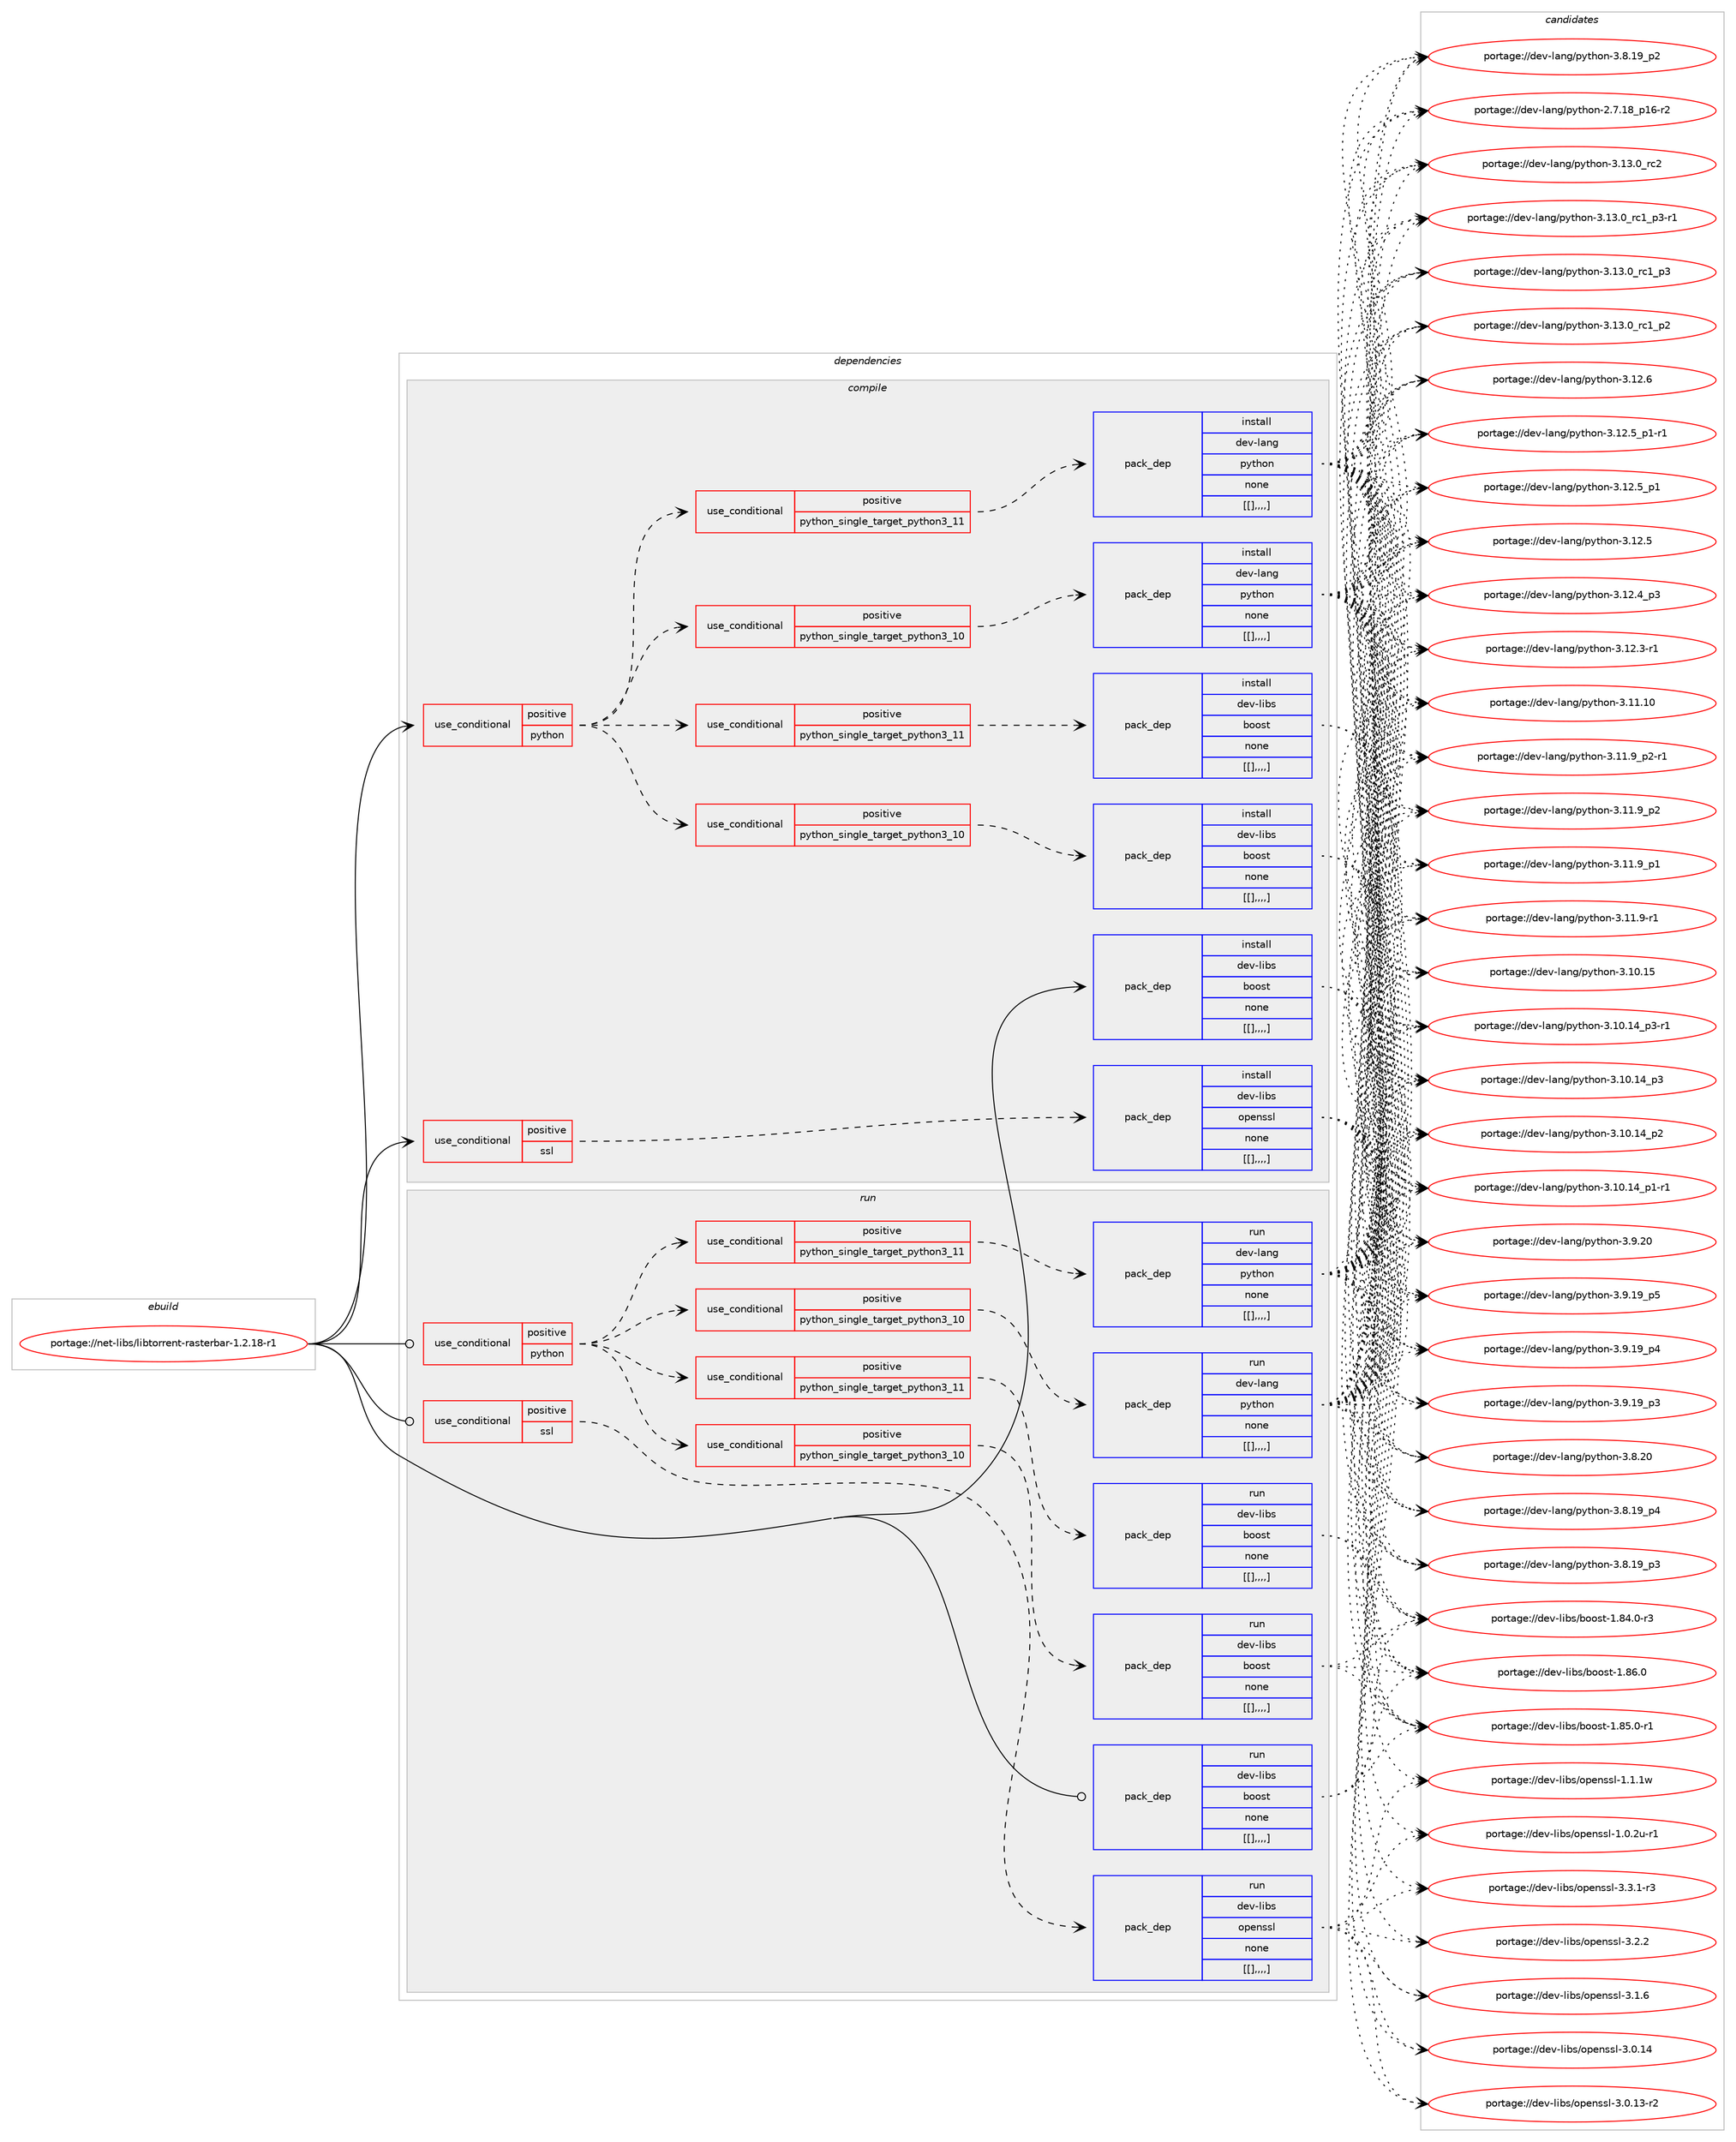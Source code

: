 digraph prolog {

# *************
# Graph options
# *************

newrank=true;
concentrate=true;
compound=true;
graph [rankdir=LR,fontname=Helvetica,fontsize=10,ranksep=1.5];#, ranksep=2.5, nodesep=0.2];
edge  [arrowhead=vee];
node  [fontname=Helvetica,fontsize=10];

# **********
# The ebuild
# **********

subgraph cluster_leftcol {
color=gray;
label=<<i>ebuild</i>>;
id [label="portage://net-libs/libtorrent-rasterbar-1.2.18-r1", color=red, width=4, href="../net-libs/libtorrent-rasterbar-1.2.18-r1.svg"];
}

# ****************
# The dependencies
# ****************

subgraph cluster_midcol {
color=gray;
label=<<i>dependencies</i>>;
subgraph cluster_compile {
fillcolor="#eeeeee";
style=filled;
label=<<i>compile</i>>;
subgraph cond98911 {
dependency379524 [label=<<TABLE BORDER="0" CELLBORDER="1" CELLSPACING="0" CELLPADDING="4"><TR><TD ROWSPAN="3" CELLPADDING="10">use_conditional</TD></TR><TR><TD>positive</TD></TR><TR><TD>python</TD></TR></TABLE>>, shape=none, color=red];
subgraph cond98912 {
dependency379525 [label=<<TABLE BORDER="0" CELLBORDER="1" CELLSPACING="0" CELLPADDING="4"><TR><TD ROWSPAN="3" CELLPADDING="10">use_conditional</TD></TR><TR><TD>positive</TD></TR><TR><TD>python_single_target_python3_10</TD></TR></TABLE>>, shape=none, color=red];
subgraph pack277794 {
dependency379526 [label=<<TABLE BORDER="0" CELLBORDER="1" CELLSPACING="0" CELLPADDING="4" WIDTH="220"><TR><TD ROWSPAN="6" CELLPADDING="30">pack_dep</TD></TR><TR><TD WIDTH="110">install</TD></TR><TR><TD>dev-lang</TD></TR><TR><TD>python</TD></TR><TR><TD>none</TD></TR><TR><TD>[[],,,,]</TD></TR></TABLE>>, shape=none, color=blue];
}
dependency379525:e -> dependency379526:w [weight=20,style="dashed",arrowhead="vee"];
}
dependency379524:e -> dependency379525:w [weight=20,style="dashed",arrowhead="vee"];
subgraph cond98913 {
dependency379527 [label=<<TABLE BORDER="0" CELLBORDER="1" CELLSPACING="0" CELLPADDING="4"><TR><TD ROWSPAN="3" CELLPADDING="10">use_conditional</TD></TR><TR><TD>positive</TD></TR><TR><TD>python_single_target_python3_11</TD></TR></TABLE>>, shape=none, color=red];
subgraph pack277795 {
dependency379528 [label=<<TABLE BORDER="0" CELLBORDER="1" CELLSPACING="0" CELLPADDING="4" WIDTH="220"><TR><TD ROWSPAN="6" CELLPADDING="30">pack_dep</TD></TR><TR><TD WIDTH="110">install</TD></TR><TR><TD>dev-lang</TD></TR><TR><TD>python</TD></TR><TR><TD>none</TD></TR><TR><TD>[[],,,,]</TD></TR></TABLE>>, shape=none, color=blue];
}
dependency379527:e -> dependency379528:w [weight=20,style="dashed",arrowhead="vee"];
}
dependency379524:e -> dependency379527:w [weight=20,style="dashed",arrowhead="vee"];
subgraph cond98914 {
dependency379529 [label=<<TABLE BORDER="0" CELLBORDER="1" CELLSPACING="0" CELLPADDING="4"><TR><TD ROWSPAN="3" CELLPADDING="10">use_conditional</TD></TR><TR><TD>positive</TD></TR><TR><TD>python_single_target_python3_10</TD></TR></TABLE>>, shape=none, color=red];
subgraph pack277796 {
dependency379530 [label=<<TABLE BORDER="0" CELLBORDER="1" CELLSPACING="0" CELLPADDING="4" WIDTH="220"><TR><TD ROWSPAN="6" CELLPADDING="30">pack_dep</TD></TR><TR><TD WIDTH="110">install</TD></TR><TR><TD>dev-libs</TD></TR><TR><TD>boost</TD></TR><TR><TD>none</TD></TR><TR><TD>[[],,,,]</TD></TR></TABLE>>, shape=none, color=blue];
}
dependency379529:e -> dependency379530:w [weight=20,style="dashed",arrowhead="vee"];
}
dependency379524:e -> dependency379529:w [weight=20,style="dashed",arrowhead="vee"];
subgraph cond98915 {
dependency379531 [label=<<TABLE BORDER="0" CELLBORDER="1" CELLSPACING="0" CELLPADDING="4"><TR><TD ROWSPAN="3" CELLPADDING="10">use_conditional</TD></TR><TR><TD>positive</TD></TR><TR><TD>python_single_target_python3_11</TD></TR></TABLE>>, shape=none, color=red];
subgraph pack277797 {
dependency379532 [label=<<TABLE BORDER="0" CELLBORDER="1" CELLSPACING="0" CELLPADDING="4" WIDTH="220"><TR><TD ROWSPAN="6" CELLPADDING="30">pack_dep</TD></TR><TR><TD WIDTH="110">install</TD></TR><TR><TD>dev-libs</TD></TR><TR><TD>boost</TD></TR><TR><TD>none</TD></TR><TR><TD>[[],,,,]</TD></TR></TABLE>>, shape=none, color=blue];
}
dependency379531:e -> dependency379532:w [weight=20,style="dashed",arrowhead="vee"];
}
dependency379524:e -> dependency379531:w [weight=20,style="dashed",arrowhead="vee"];
}
id:e -> dependency379524:w [weight=20,style="solid",arrowhead="vee"];
subgraph cond98916 {
dependency379533 [label=<<TABLE BORDER="0" CELLBORDER="1" CELLSPACING="0" CELLPADDING="4"><TR><TD ROWSPAN="3" CELLPADDING="10">use_conditional</TD></TR><TR><TD>positive</TD></TR><TR><TD>ssl</TD></TR></TABLE>>, shape=none, color=red];
subgraph pack277798 {
dependency379534 [label=<<TABLE BORDER="0" CELLBORDER="1" CELLSPACING="0" CELLPADDING="4" WIDTH="220"><TR><TD ROWSPAN="6" CELLPADDING="30">pack_dep</TD></TR><TR><TD WIDTH="110">install</TD></TR><TR><TD>dev-libs</TD></TR><TR><TD>openssl</TD></TR><TR><TD>none</TD></TR><TR><TD>[[],,,,]</TD></TR></TABLE>>, shape=none, color=blue];
}
dependency379533:e -> dependency379534:w [weight=20,style="dashed",arrowhead="vee"];
}
id:e -> dependency379533:w [weight=20,style="solid",arrowhead="vee"];
subgraph pack277799 {
dependency379535 [label=<<TABLE BORDER="0" CELLBORDER="1" CELLSPACING="0" CELLPADDING="4" WIDTH="220"><TR><TD ROWSPAN="6" CELLPADDING="30">pack_dep</TD></TR><TR><TD WIDTH="110">install</TD></TR><TR><TD>dev-libs</TD></TR><TR><TD>boost</TD></TR><TR><TD>none</TD></TR><TR><TD>[[],,,,]</TD></TR></TABLE>>, shape=none, color=blue];
}
id:e -> dependency379535:w [weight=20,style="solid",arrowhead="vee"];
}
subgraph cluster_compileandrun {
fillcolor="#eeeeee";
style=filled;
label=<<i>compile and run</i>>;
}
subgraph cluster_run {
fillcolor="#eeeeee";
style=filled;
label=<<i>run</i>>;
subgraph cond98917 {
dependency379536 [label=<<TABLE BORDER="0" CELLBORDER="1" CELLSPACING="0" CELLPADDING="4"><TR><TD ROWSPAN="3" CELLPADDING="10">use_conditional</TD></TR><TR><TD>positive</TD></TR><TR><TD>python</TD></TR></TABLE>>, shape=none, color=red];
subgraph cond98918 {
dependency379537 [label=<<TABLE BORDER="0" CELLBORDER="1" CELLSPACING="0" CELLPADDING="4"><TR><TD ROWSPAN="3" CELLPADDING="10">use_conditional</TD></TR><TR><TD>positive</TD></TR><TR><TD>python_single_target_python3_10</TD></TR></TABLE>>, shape=none, color=red];
subgraph pack277800 {
dependency379538 [label=<<TABLE BORDER="0" CELLBORDER="1" CELLSPACING="0" CELLPADDING="4" WIDTH="220"><TR><TD ROWSPAN="6" CELLPADDING="30">pack_dep</TD></TR><TR><TD WIDTH="110">run</TD></TR><TR><TD>dev-lang</TD></TR><TR><TD>python</TD></TR><TR><TD>none</TD></TR><TR><TD>[[],,,,]</TD></TR></TABLE>>, shape=none, color=blue];
}
dependency379537:e -> dependency379538:w [weight=20,style="dashed",arrowhead="vee"];
}
dependency379536:e -> dependency379537:w [weight=20,style="dashed",arrowhead="vee"];
subgraph cond98919 {
dependency379539 [label=<<TABLE BORDER="0" CELLBORDER="1" CELLSPACING="0" CELLPADDING="4"><TR><TD ROWSPAN="3" CELLPADDING="10">use_conditional</TD></TR><TR><TD>positive</TD></TR><TR><TD>python_single_target_python3_11</TD></TR></TABLE>>, shape=none, color=red];
subgraph pack277801 {
dependency379540 [label=<<TABLE BORDER="0" CELLBORDER="1" CELLSPACING="0" CELLPADDING="4" WIDTH="220"><TR><TD ROWSPAN="6" CELLPADDING="30">pack_dep</TD></TR><TR><TD WIDTH="110">run</TD></TR><TR><TD>dev-lang</TD></TR><TR><TD>python</TD></TR><TR><TD>none</TD></TR><TR><TD>[[],,,,]</TD></TR></TABLE>>, shape=none, color=blue];
}
dependency379539:e -> dependency379540:w [weight=20,style="dashed",arrowhead="vee"];
}
dependency379536:e -> dependency379539:w [weight=20,style="dashed",arrowhead="vee"];
subgraph cond98920 {
dependency379541 [label=<<TABLE BORDER="0" CELLBORDER="1" CELLSPACING="0" CELLPADDING="4"><TR><TD ROWSPAN="3" CELLPADDING="10">use_conditional</TD></TR><TR><TD>positive</TD></TR><TR><TD>python_single_target_python3_10</TD></TR></TABLE>>, shape=none, color=red];
subgraph pack277802 {
dependency379542 [label=<<TABLE BORDER="0" CELLBORDER="1" CELLSPACING="0" CELLPADDING="4" WIDTH="220"><TR><TD ROWSPAN="6" CELLPADDING="30">pack_dep</TD></TR><TR><TD WIDTH="110">run</TD></TR><TR><TD>dev-libs</TD></TR><TR><TD>boost</TD></TR><TR><TD>none</TD></TR><TR><TD>[[],,,,]</TD></TR></TABLE>>, shape=none, color=blue];
}
dependency379541:e -> dependency379542:w [weight=20,style="dashed",arrowhead="vee"];
}
dependency379536:e -> dependency379541:w [weight=20,style="dashed",arrowhead="vee"];
subgraph cond98921 {
dependency379543 [label=<<TABLE BORDER="0" CELLBORDER="1" CELLSPACING="0" CELLPADDING="4"><TR><TD ROWSPAN="3" CELLPADDING="10">use_conditional</TD></TR><TR><TD>positive</TD></TR><TR><TD>python_single_target_python3_11</TD></TR></TABLE>>, shape=none, color=red];
subgraph pack277803 {
dependency379544 [label=<<TABLE BORDER="0" CELLBORDER="1" CELLSPACING="0" CELLPADDING="4" WIDTH="220"><TR><TD ROWSPAN="6" CELLPADDING="30">pack_dep</TD></TR><TR><TD WIDTH="110">run</TD></TR><TR><TD>dev-libs</TD></TR><TR><TD>boost</TD></TR><TR><TD>none</TD></TR><TR><TD>[[],,,,]</TD></TR></TABLE>>, shape=none, color=blue];
}
dependency379543:e -> dependency379544:w [weight=20,style="dashed",arrowhead="vee"];
}
dependency379536:e -> dependency379543:w [weight=20,style="dashed",arrowhead="vee"];
}
id:e -> dependency379536:w [weight=20,style="solid",arrowhead="odot"];
subgraph cond98922 {
dependency379545 [label=<<TABLE BORDER="0" CELLBORDER="1" CELLSPACING="0" CELLPADDING="4"><TR><TD ROWSPAN="3" CELLPADDING="10">use_conditional</TD></TR><TR><TD>positive</TD></TR><TR><TD>ssl</TD></TR></TABLE>>, shape=none, color=red];
subgraph pack277804 {
dependency379546 [label=<<TABLE BORDER="0" CELLBORDER="1" CELLSPACING="0" CELLPADDING="4" WIDTH="220"><TR><TD ROWSPAN="6" CELLPADDING="30">pack_dep</TD></TR><TR><TD WIDTH="110">run</TD></TR><TR><TD>dev-libs</TD></TR><TR><TD>openssl</TD></TR><TR><TD>none</TD></TR><TR><TD>[[],,,,]</TD></TR></TABLE>>, shape=none, color=blue];
}
dependency379545:e -> dependency379546:w [weight=20,style="dashed",arrowhead="vee"];
}
id:e -> dependency379545:w [weight=20,style="solid",arrowhead="odot"];
subgraph pack277805 {
dependency379547 [label=<<TABLE BORDER="0" CELLBORDER="1" CELLSPACING="0" CELLPADDING="4" WIDTH="220"><TR><TD ROWSPAN="6" CELLPADDING="30">pack_dep</TD></TR><TR><TD WIDTH="110">run</TD></TR><TR><TD>dev-libs</TD></TR><TR><TD>boost</TD></TR><TR><TD>none</TD></TR><TR><TD>[[],,,,]</TD></TR></TABLE>>, shape=none, color=blue];
}
id:e -> dependency379547:w [weight=20,style="solid",arrowhead="odot"];
}
}

# **************
# The candidates
# **************

subgraph cluster_choices {
rank=same;
color=gray;
label=<<i>candidates</i>>;

subgraph choice277794 {
color=black;
nodesep=1;
choice10010111845108971101034711212111610411111045514649514648951149950 [label="portage://dev-lang/python-3.13.0_rc2", color=red, width=4,href="../dev-lang/python-3.13.0_rc2.svg"];
choice1001011184510897110103471121211161041111104551464951464895114994995112514511449 [label="portage://dev-lang/python-3.13.0_rc1_p3-r1", color=red, width=4,href="../dev-lang/python-3.13.0_rc1_p3-r1.svg"];
choice100101118451089711010347112121116104111110455146495146489511499499511251 [label="portage://dev-lang/python-3.13.0_rc1_p3", color=red, width=4,href="../dev-lang/python-3.13.0_rc1_p3.svg"];
choice100101118451089711010347112121116104111110455146495146489511499499511250 [label="portage://dev-lang/python-3.13.0_rc1_p2", color=red, width=4,href="../dev-lang/python-3.13.0_rc1_p2.svg"];
choice10010111845108971101034711212111610411111045514649504654 [label="portage://dev-lang/python-3.12.6", color=red, width=4,href="../dev-lang/python-3.12.6.svg"];
choice1001011184510897110103471121211161041111104551464950465395112494511449 [label="portage://dev-lang/python-3.12.5_p1-r1", color=red, width=4,href="../dev-lang/python-3.12.5_p1-r1.svg"];
choice100101118451089711010347112121116104111110455146495046539511249 [label="portage://dev-lang/python-3.12.5_p1", color=red, width=4,href="../dev-lang/python-3.12.5_p1.svg"];
choice10010111845108971101034711212111610411111045514649504653 [label="portage://dev-lang/python-3.12.5", color=red, width=4,href="../dev-lang/python-3.12.5.svg"];
choice100101118451089711010347112121116104111110455146495046529511251 [label="portage://dev-lang/python-3.12.4_p3", color=red, width=4,href="../dev-lang/python-3.12.4_p3.svg"];
choice100101118451089711010347112121116104111110455146495046514511449 [label="portage://dev-lang/python-3.12.3-r1", color=red, width=4,href="../dev-lang/python-3.12.3-r1.svg"];
choice1001011184510897110103471121211161041111104551464949464948 [label="portage://dev-lang/python-3.11.10", color=red, width=4,href="../dev-lang/python-3.11.10.svg"];
choice1001011184510897110103471121211161041111104551464949465795112504511449 [label="portage://dev-lang/python-3.11.9_p2-r1", color=red, width=4,href="../dev-lang/python-3.11.9_p2-r1.svg"];
choice100101118451089711010347112121116104111110455146494946579511250 [label="portage://dev-lang/python-3.11.9_p2", color=red, width=4,href="../dev-lang/python-3.11.9_p2.svg"];
choice100101118451089711010347112121116104111110455146494946579511249 [label="portage://dev-lang/python-3.11.9_p1", color=red, width=4,href="../dev-lang/python-3.11.9_p1.svg"];
choice100101118451089711010347112121116104111110455146494946574511449 [label="portage://dev-lang/python-3.11.9-r1", color=red, width=4,href="../dev-lang/python-3.11.9-r1.svg"];
choice1001011184510897110103471121211161041111104551464948464953 [label="portage://dev-lang/python-3.10.15", color=red, width=4,href="../dev-lang/python-3.10.15.svg"];
choice100101118451089711010347112121116104111110455146494846495295112514511449 [label="portage://dev-lang/python-3.10.14_p3-r1", color=red, width=4,href="../dev-lang/python-3.10.14_p3-r1.svg"];
choice10010111845108971101034711212111610411111045514649484649529511251 [label="portage://dev-lang/python-3.10.14_p3", color=red, width=4,href="../dev-lang/python-3.10.14_p3.svg"];
choice10010111845108971101034711212111610411111045514649484649529511250 [label="portage://dev-lang/python-3.10.14_p2", color=red, width=4,href="../dev-lang/python-3.10.14_p2.svg"];
choice100101118451089711010347112121116104111110455146494846495295112494511449 [label="portage://dev-lang/python-3.10.14_p1-r1", color=red, width=4,href="../dev-lang/python-3.10.14_p1-r1.svg"];
choice10010111845108971101034711212111610411111045514657465048 [label="portage://dev-lang/python-3.9.20", color=red, width=4,href="../dev-lang/python-3.9.20.svg"];
choice100101118451089711010347112121116104111110455146574649579511253 [label="portage://dev-lang/python-3.9.19_p5", color=red, width=4,href="../dev-lang/python-3.9.19_p5.svg"];
choice100101118451089711010347112121116104111110455146574649579511252 [label="portage://dev-lang/python-3.9.19_p4", color=red, width=4,href="../dev-lang/python-3.9.19_p4.svg"];
choice100101118451089711010347112121116104111110455146574649579511251 [label="portage://dev-lang/python-3.9.19_p3", color=red, width=4,href="../dev-lang/python-3.9.19_p3.svg"];
choice10010111845108971101034711212111610411111045514656465048 [label="portage://dev-lang/python-3.8.20", color=red, width=4,href="../dev-lang/python-3.8.20.svg"];
choice100101118451089711010347112121116104111110455146564649579511252 [label="portage://dev-lang/python-3.8.19_p4", color=red, width=4,href="../dev-lang/python-3.8.19_p4.svg"];
choice100101118451089711010347112121116104111110455146564649579511251 [label="portage://dev-lang/python-3.8.19_p3", color=red, width=4,href="../dev-lang/python-3.8.19_p3.svg"];
choice100101118451089711010347112121116104111110455146564649579511250 [label="portage://dev-lang/python-3.8.19_p2", color=red, width=4,href="../dev-lang/python-3.8.19_p2.svg"];
choice100101118451089711010347112121116104111110455046554649569511249544511450 [label="portage://dev-lang/python-2.7.18_p16-r2", color=red, width=4,href="../dev-lang/python-2.7.18_p16-r2.svg"];
dependency379526:e -> choice10010111845108971101034711212111610411111045514649514648951149950:w [style=dotted,weight="100"];
dependency379526:e -> choice1001011184510897110103471121211161041111104551464951464895114994995112514511449:w [style=dotted,weight="100"];
dependency379526:e -> choice100101118451089711010347112121116104111110455146495146489511499499511251:w [style=dotted,weight="100"];
dependency379526:e -> choice100101118451089711010347112121116104111110455146495146489511499499511250:w [style=dotted,weight="100"];
dependency379526:e -> choice10010111845108971101034711212111610411111045514649504654:w [style=dotted,weight="100"];
dependency379526:e -> choice1001011184510897110103471121211161041111104551464950465395112494511449:w [style=dotted,weight="100"];
dependency379526:e -> choice100101118451089711010347112121116104111110455146495046539511249:w [style=dotted,weight="100"];
dependency379526:e -> choice10010111845108971101034711212111610411111045514649504653:w [style=dotted,weight="100"];
dependency379526:e -> choice100101118451089711010347112121116104111110455146495046529511251:w [style=dotted,weight="100"];
dependency379526:e -> choice100101118451089711010347112121116104111110455146495046514511449:w [style=dotted,weight="100"];
dependency379526:e -> choice1001011184510897110103471121211161041111104551464949464948:w [style=dotted,weight="100"];
dependency379526:e -> choice1001011184510897110103471121211161041111104551464949465795112504511449:w [style=dotted,weight="100"];
dependency379526:e -> choice100101118451089711010347112121116104111110455146494946579511250:w [style=dotted,weight="100"];
dependency379526:e -> choice100101118451089711010347112121116104111110455146494946579511249:w [style=dotted,weight="100"];
dependency379526:e -> choice100101118451089711010347112121116104111110455146494946574511449:w [style=dotted,weight="100"];
dependency379526:e -> choice1001011184510897110103471121211161041111104551464948464953:w [style=dotted,weight="100"];
dependency379526:e -> choice100101118451089711010347112121116104111110455146494846495295112514511449:w [style=dotted,weight="100"];
dependency379526:e -> choice10010111845108971101034711212111610411111045514649484649529511251:w [style=dotted,weight="100"];
dependency379526:e -> choice10010111845108971101034711212111610411111045514649484649529511250:w [style=dotted,weight="100"];
dependency379526:e -> choice100101118451089711010347112121116104111110455146494846495295112494511449:w [style=dotted,weight="100"];
dependency379526:e -> choice10010111845108971101034711212111610411111045514657465048:w [style=dotted,weight="100"];
dependency379526:e -> choice100101118451089711010347112121116104111110455146574649579511253:w [style=dotted,weight="100"];
dependency379526:e -> choice100101118451089711010347112121116104111110455146574649579511252:w [style=dotted,weight="100"];
dependency379526:e -> choice100101118451089711010347112121116104111110455146574649579511251:w [style=dotted,weight="100"];
dependency379526:e -> choice10010111845108971101034711212111610411111045514656465048:w [style=dotted,weight="100"];
dependency379526:e -> choice100101118451089711010347112121116104111110455146564649579511252:w [style=dotted,weight="100"];
dependency379526:e -> choice100101118451089711010347112121116104111110455146564649579511251:w [style=dotted,weight="100"];
dependency379526:e -> choice100101118451089711010347112121116104111110455146564649579511250:w [style=dotted,weight="100"];
dependency379526:e -> choice100101118451089711010347112121116104111110455046554649569511249544511450:w [style=dotted,weight="100"];
}
subgraph choice277795 {
color=black;
nodesep=1;
choice10010111845108971101034711212111610411111045514649514648951149950 [label="portage://dev-lang/python-3.13.0_rc2", color=red, width=4,href="../dev-lang/python-3.13.0_rc2.svg"];
choice1001011184510897110103471121211161041111104551464951464895114994995112514511449 [label="portage://dev-lang/python-3.13.0_rc1_p3-r1", color=red, width=4,href="../dev-lang/python-3.13.0_rc1_p3-r1.svg"];
choice100101118451089711010347112121116104111110455146495146489511499499511251 [label="portage://dev-lang/python-3.13.0_rc1_p3", color=red, width=4,href="../dev-lang/python-3.13.0_rc1_p3.svg"];
choice100101118451089711010347112121116104111110455146495146489511499499511250 [label="portage://dev-lang/python-3.13.0_rc1_p2", color=red, width=4,href="../dev-lang/python-3.13.0_rc1_p2.svg"];
choice10010111845108971101034711212111610411111045514649504654 [label="portage://dev-lang/python-3.12.6", color=red, width=4,href="../dev-lang/python-3.12.6.svg"];
choice1001011184510897110103471121211161041111104551464950465395112494511449 [label="portage://dev-lang/python-3.12.5_p1-r1", color=red, width=4,href="../dev-lang/python-3.12.5_p1-r1.svg"];
choice100101118451089711010347112121116104111110455146495046539511249 [label="portage://dev-lang/python-3.12.5_p1", color=red, width=4,href="../dev-lang/python-3.12.5_p1.svg"];
choice10010111845108971101034711212111610411111045514649504653 [label="portage://dev-lang/python-3.12.5", color=red, width=4,href="../dev-lang/python-3.12.5.svg"];
choice100101118451089711010347112121116104111110455146495046529511251 [label="portage://dev-lang/python-3.12.4_p3", color=red, width=4,href="../dev-lang/python-3.12.4_p3.svg"];
choice100101118451089711010347112121116104111110455146495046514511449 [label="portage://dev-lang/python-3.12.3-r1", color=red, width=4,href="../dev-lang/python-3.12.3-r1.svg"];
choice1001011184510897110103471121211161041111104551464949464948 [label="portage://dev-lang/python-3.11.10", color=red, width=4,href="../dev-lang/python-3.11.10.svg"];
choice1001011184510897110103471121211161041111104551464949465795112504511449 [label="portage://dev-lang/python-3.11.9_p2-r1", color=red, width=4,href="../dev-lang/python-3.11.9_p2-r1.svg"];
choice100101118451089711010347112121116104111110455146494946579511250 [label="portage://dev-lang/python-3.11.9_p2", color=red, width=4,href="../dev-lang/python-3.11.9_p2.svg"];
choice100101118451089711010347112121116104111110455146494946579511249 [label="portage://dev-lang/python-3.11.9_p1", color=red, width=4,href="../dev-lang/python-3.11.9_p1.svg"];
choice100101118451089711010347112121116104111110455146494946574511449 [label="portage://dev-lang/python-3.11.9-r1", color=red, width=4,href="../dev-lang/python-3.11.9-r1.svg"];
choice1001011184510897110103471121211161041111104551464948464953 [label="portage://dev-lang/python-3.10.15", color=red, width=4,href="../dev-lang/python-3.10.15.svg"];
choice100101118451089711010347112121116104111110455146494846495295112514511449 [label="portage://dev-lang/python-3.10.14_p3-r1", color=red, width=4,href="../dev-lang/python-3.10.14_p3-r1.svg"];
choice10010111845108971101034711212111610411111045514649484649529511251 [label="portage://dev-lang/python-3.10.14_p3", color=red, width=4,href="../dev-lang/python-3.10.14_p3.svg"];
choice10010111845108971101034711212111610411111045514649484649529511250 [label="portage://dev-lang/python-3.10.14_p2", color=red, width=4,href="../dev-lang/python-3.10.14_p2.svg"];
choice100101118451089711010347112121116104111110455146494846495295112494511449 [label="portage://dev-lang/python-3.10.14_p1-r1", color=red, width=4,href="../dev-lang/python-3.10.14_p1-r1.svg"];
choice10010111845108971101034711212111610411111045514657465048 [label="portage://dev-lang/python-3.9.20", color=red, width=4,href="../dev-lang/python-3.9.20.svg"];
choice100101118451089711010347112121116104111110455146574649579511253 [label="portage://dev-lang/python-3.9.19_p5", color=red, width=4,href="../dev-lang/python-3.9.19_p5.svg"];
choice100101118451089711010347112121116104111110455146574649579511252 [label="portage://dev-lang/python-3.9.19_p4", color=red, width=4,href="../dev-lang/python-3.9.19_p4.svg"];
choice100101118451089711010347112121116104111110455146574649579511251 [label="portage://dev-lang/python-3.9.19_p3", color=red, width=4,href="../dev-lang/python-3.9.19_p3.svg"];
choice10010111845108971101034711212111610411111045514656465048 [label="portage://dev-lang/python-3.8.20", color=red, width=4,href="../dev-lang/python-3.8.20.svg"];
choice100101118451089711010347112121116104111110455146564649579511252 [label="portage://dev-lang/python-3.8.19_p4", color=red, width=4,href="../dev-lang/python-3.8.19_p4.svg"];
choice100101118451089711010347112121116104111110455146564649579511251 [label="portage://dev-lang/python-3.8.19_p3", color=red, width=4,href="../dev-lang/python-3.8.19_p3.svg"];
choice100101118451089711010347112121116104111110455146564649579511250 [label="portage://dev-lang/python-3.8.19_p2", color=red, width=4,href="../dev-lang/python-3.8.19_p2.svg"];
choice100101118451089711010347112121116104111110455046554649569511249544511450 [label="portage://dev-lang/python-2.7.18_p16-r2", color=red, width=4,href="../dev-lang/python-2.7.18_p16-r2.svg"];
dependency379528:e -> choice10010111845108971101034711212111610411111045514649514648951149950:w [style=dotted,weight="100"];
dependency379528:e -> choice1001011184510897110103471121211161041111104551464951464895114994995112514511449:w [style=dotted,weight="100"];
dependency379528:e -> choice100101118451089711010347112121116104111110455146495146489511499499511251:w [style=dotted,weight="100"];
dependency379528:e -> choice100101118451089711010347112121116104111110455146495146489511499499511250:w [style=dotted,weight="100"];
dependency379528:e -> choice10010111845108971101034711212111610411111045514649504654:w [style=dotted,weight="100"];
dependency379528:e -> choice1001011184510897110103471121211161041111104551464950465395112494511449:w [style=dotted,weight="100"];
dependency379528:e -> choice100101118451089711010347112121116104111110455146495046539511249:w [style=dotted,weight="100"];
dependency379528:e -> choice10010111845108971101034711212111610411111045514649504653:w [style=dotted,weight="100"];
dependency379528:e -> choice100101118451089711010347112121116104111110455146495046529511251:w [style=dotted,weight="100"];
dependency379528:e -> choice100101118451089711010347112121116104111110455146495046514511449:w [style=dotted,weight="100"];
dependency379528:e -> choice1001011184510897110103471121211161041111104551464949464948:w [style=dotted,weight="100"];
dependency379528:e -> choice1001011184510897110103471121211161041111104551464949465795112504511449:w [style=dotted,weight="100"];
dependency379528:e -> choice100101118451089711010347112121116104111110455146494946579511250:w [style=dotted,weight="100"];
dependency379528:e -> choice100101118451089711010347112121116104111110455146494946579511249:w [style=dotted,weight="100"];
dependency379528:e -> choice100101118451089711010347112121116104111110455146494946574511449:w [style=dotted,weight="100"];
dependency379528:e -> choice1001011184510897110103471121211161041111104551464948464953:w [style=dotted,weight="100"];
dependency379528:e -> choice100101118451089711010347112121116104111110455146494846495295112514511449:w [style=dotted,weight="100"];
dependency379528:e -> choice10010111845108971101034711212111610411111045514649484649529511251:w [style=dotted,weight="100"];
dependency379528:e -> choice10010111845108971101034711212111610411111045514649484649529511250:w [style=dotted,weight="100"];
dependency379528:e -> choice100101118451089711010347112121116104111110455146494846495295112494511449:w [style=dotted,weight="100"];
dependency379528:e -> choice10010111845108971101034711212111610411111045514657465048:w [style=dotted,weight="100"];
dependency379528:e -> choice100101118451089711010347112121116104111110455146574649579511253:w [style=dotted,weight="100"];
dependency379528:e -> choice100101118451089711010347112121116104111110455146574649579511252:w [style=dotted,weight="100"];
dependency379528:e -> choice100101118451089711010347112121116104111110455146574649579511251:w [style=dotted,weight="100"];
dependency379528:e -> choice10010111845108971101034711212111610411111045514656465048:w [style=dotted,weight="100"];
dependency379528:e -> choice100101118451089711010347112121116104111110455146564649579511252:w [style=dotted,weight="100"];
dependency379528:e -> choice100101118451089711010347112121116104111110455146564649579511251:w [style=dotted,weight="100"];
dependency379528:e -> choice100101118451089711010347112121116104111110455146564649579511250:w [style=dotted,weight="100"];
dependency379528:e -> choice100101118451089711010347112121116104111110455046554649569511249544511450:w [style=dotted,weight="100"];
}
subgraph choice277796 {
color=black;
nodesep=1;
choice1001011184510810598115479811111111511645494656544648 [label="portage://dev-libs/boost-1.86.0", color=red, width=4,href="../dev-libs/boost-1.86.0.svg"];
choice10010111845108105981154798111111115116454946565346484511449 [label="portage://dev-libs/boost-1.85.0-r1", color=red, width=4,href="../dev-libs/boost-1.85.0-r1.svg"];
choice10010111845108105981154798111111115116454946565246484511451 [label="portage://dev-libs/boost-1.84.0-r3", color=red, width=4,href="../dev-libs/boost-1.84.0-r3.svg"];
dependency379530:e -> choice1001011184510810598115479811111111511645494656544648:w [style=dotted,weight="100"];
dependency379530:e -> choice10010111845108105981154798111111115116454946565346484511449:w [style=dotted,weight="100"];
dependency379530:e -> choice10010111845108105981154798111111115116454946565246484511451:w [style=dotted,weight="100"];
}
subgraph choice277797 {
color=black;
nodesep=1;
choice1001011184510810598115479811111111511645494656544648 [label="portage://dev-libs/boost-1.86.0", color=red, width=4,href="../dev-libs/boost-1.86.0.svg"];
choice10010111845108105981154798111111115116454946565346484511449 [label="portage://dev-libs/boost-1.85.0-r1", color=red, width=4,href="../dev-libs/boost-1.85.0-r1.svg"];
choice10010111845108105981154798111111115116454946565246484511451 [label="portage://dev-libs/boost-1.84.0-r3", color=red, width=4,href="../dev-libs/boost-1.84.0-r3.svg"];
dependency379532:e -> choice1001011184510810598115479811111111511645494656544648:w [style=dotted,weight="100"];
dependency379532:e -> choice10010111845108105981154798111111115116454946565346484511449:w [style=dotted,weight="100"];
dependency379532:e -> choice10010111845108105981154798111111115116454946565246484511451:w [style=dotted,weight="100"];
}
subgraph choice277798 {
color=black;
nodesep=1;
choice1001011184510810598115471111121011101151151084551465146494511451 [label="portage://dev-libs/openssl-3.3.1-r3", color=red, width=4,href="../dev-libs/openssl-3.3.1-r3.svg"];
choice100101118451081059811547111112101110115115108455146504650 [label="portage://dev-libs/openssl-3.2.2", color=red, width=4,href="../dev-libs/openssl-3.2.2.svg"];
choice100101118451081059811547111112101110115115108455146494654 [label="portage://dev-libs/openssl-3.1.6", color=red, width=4,href="../dev-libs/openssl-3.1.6.svg"];
choice10010111845108105981154711111210111011511510845514648464952 [label="portage://dev-libs/openssl-3.0.14", color=red, width=4,href="../dev-libs/openssl-3.0.14.svg"];
choice100101118451081059811547111112101110115115108455146484649514511450 [label="portage://dev-libs/openssl-3.0.13-r2", color=red, width=4,href="../dev-libs/openssl-3.0.13-r2.svg"];
choice100101118451081059811547111112101110115115108454946494649119 [label="portage://dev-libs/openssl-1.1.1w", color=red, width=4,href="../dev-libs/openssl-1.1.1w.svg"];
choice1001011184510810598115471111121011101151151084549464846501174511449 [label="portage://dev-libs/openssl-1.0.2u-r1", color=red, width=4,href="../dev-libs/openssl-1.0.2u-r1.svg"];
dependency379534:e -> choice1001011184510810598115471111121011101151151084551465146494511451:w [style=dotted,weight="100"];
dependency379534:e -> choice100101118451081059811547111112101110115115108455146504650:w [style=dotted,weight="100"];
dependency379534:e -> choice100101118451081059811547111112101110115115108455146494654:w [style=dotted,weight="100"];
dependency379534:e -> choice10010111845108105981154711111210111011511510845514648464952:w [style=dotted,weight="100"];
dependency379534:e -> choice100101118451081059811547111112101110115115108455146484649514511450:w [style=dotted,weight="100"];
dependency379534:e -> choice100101118451081059811547111112101110115115108454946494649119:w [style=dotted,weight="100"];
dependency379534:e -> choice1001011184510810598115471111121011101151151084549464846501174511449:w [style=dotted,weight="100"];
}
subgraph choice277799 {
color=black;
nodesep=1;
choice1001011184510810598115479811111111511645494656544648 [label="portage://dev-libs/boost-1.86.0", color=red, width=4,href="../dev-libs/boost-1.86.0.svg"];
choice10010111845108105981154798111111115116454946565346484511449 [label="portage://dev-libs/boost-1.85.0-r1", color=red, width=4,href="../dev-libs/boost-1.85.0-r1.svg"];
choice10010111845108105981154798111111115116454946565246484511451 [label="portage://dev-libs/boost-1.84.0-r3", color=red, width=4,href="../dev-libs/boost-1.84.0-r3.svg"];
dependency379535:e -> choice1001011184510810598115479811111111511645494656544648:w [style=dotted,weight="100"];
dependency379535:e -> choice10010111845108105981154798111111115116454946565346484511449:w [style=dotted,weight="100"];
dependency379535:e -> choice10010111845108105981154798111111115116454946565246484511451:w [style=dotted,weight="100"];
}
subgraph choice277800 {
color=black;
nodesep=1;
choice10010111845108971101034711212111610411111045514649514648951149950 [label="portage://dev-lang/python-3.13.0_rc2", color=red, width=4,href="../dev-lang/python-3.13.0_rc2.svg"];
choice1001011184510897110103471121211161041111104551464951464895114994995112514511449 [label="portage://dev-lang/python-3.13.0_rc1_p3-r1", color=red, width=4,href="../dev-lang/python-3.13.0_rc1_p3-r1.svg"];
choice100101118451089711010347112121116104111110455146495146489511499499511251 [label="portage://dev-lang/python-3.13.0_rc1_p3", color=red, width=4,href="../dev-lang/python-3.13.0_rc1_p3.svg"];
choice100101118451089711010347112121116104111110455146495146489511499499511250 [label="portage://dev-lang/python-3.13.0_rc1_p2", color=red, width=4,href="../dev-lang/python-3.13.0_rc1_p2.svg"];
choice10010111845108971101034711212111610411111045514649504654 [label="portage://dev-lang/python-3.12.6", color=red, width=4,href="../dev-lang/python-3.12.6.svg"];
choice1001011184510897110103471121211161041111104551464950465395112494511449 [label="portage://dev-lang/python-3.12.5_p1-r1", color=red, width=4,href="../dev-lang/python-3.12.5_p1-r1.svg"];
choice100101118451089711010347112121116104111110455146495046539511249 [label="portage://dev-lang/python-3.12.5_p1", color=red, width=4,href="../dev-lang/python-3.12.5_p1.svg"];
choice10010111845108971101034711212111610411111045514649504653 [label="portage://dev-lang/python-3.12.5", color=red, width=4,href="../dev-lang/python-3.12.5.svg"];
choice100101118451089711010347112121116104111110455146495046529511251 [label="portage://dev-lang/python-3.12.4_p3", color=red, width=4,href="../dev-lang/python-3.12.4_p3.svg"];
choice100101118451089711010347112121116104111110455146495046514511449 [label="portage://dev-lang/python-3.12.3-r1", color=red, width=4,href="../dev-lang/python-3.12.3-r1.svg"];
choice1001011184510897110103471121211161041111104551464949464948 [label="portage://dev-lang/python-3.11.10", color=red, width=4,href="../dev-lang/python-3.11.10.svg"];
choice1001011184510897110103471121211161041111104551464949465795112504511449 [label="portage://dev-lang/python-3.11.9_p2-r1", color=red, width=4,href="../dev-lang/python-3.11.9_p2-r1.svg"];
choice100101118451089711010347112121116104111110455146494946579511250 [label="portage://dev-lang/python-3.11.9_p2", color=red, width=4,href="../dev-lang/python-3.11.9_p2.svg"];
choice100101118451089711010347112121116104111110455146494946579511249 [label="portage://dev-lang/python-3.11.9_p1", color=red, width=4,href="../dev-lang/python-3.11.9_p1.svg"];
choice100101118451089711010347112121116104111110455146494946574511449 [label="portage://dev-lang/python-3.11.9-r1", color=red, width=4,href="../dev-lang/python-3.11.9-r1.svg"];
choice1001011184510897110103471121211161041111104551464948464953 [label="portage://dev-lang/python-3.10.15", color=red, width=4,href="../dev-lang/python-3.10.15.svg"];
choice100101118451089711010347112121116104111110455146494846495295112514511449 [label="portage://dev-lang/python-3.10.14_p3-r1", color=red, width=4,href="../dev-lang/python-3.10.14_p3-r1.svg"];
choice10010111845108971101034711212111610411111045514649484649529511251 [label="portage://dev-lang/python-3.10.14_p3", color=red, width=4,href="../dev-lang/python-3.10.14_p3.svg"];
choice10010111845108971101034711212111610411111045514649484649529511250 [label="portage://dev-lang/python-3.10.14_p2", color=red, width=4,href="../dev-lang/python-3.10.14_p2.svg"];
choice100101118451089711010347112121116104111110455146494846495295112494511449 [label="portage://dev-lang/python-3.10.14_p1-r1", color=red, width=4,href="../dev-lang/python-3.10.14_p1-r1.svg"];
choice10010111845108971101034711212111610411111045514657465048 [label="portage://dev-lang/python-3.9.20", color=red, width=4,href="../dev-lang/python-3.9.20.svg"];
choice100101118451089711010347112121116104111110455146574649579511253 [label="portage://dev-lang/python-3.9.19_p5", color=red, width=4,href="../dev-lang/python-3.9.19_p5.svg"];
choice100101118451089711010347112121116104111110455146574649579511252 [label="portage://dev-lang/python-3.9.19_p4", color=red, width=4,href="../dev-lang/python-3.9.19_p4.svg"];
choice100101118451089711010347112121116104111110455146574649579511251 [label="portage://dev-lang/python-3.9.19_p3", color=red, width=4,href="../dev-lang/python-3.9.19_p3.svg"];
choice10010111845108971101034711212111610411111045514656465048 [label="portage://dev-lang/python-3.8.20", color=red, width=4,href="../dev-lang/python-3.8.20.svg"];
choice100101118451089711010347112121116104111110455146564649579511252 [label="portage://dev-lang/python-3.8.19_p4", color=red, width=4,href="../dev-lang/python-3.8.19_p4.svg"];
choice100101118451089711010347112121116104111110455146564649579511251 [label="portage://dev-lang/python-3.8.19_p3", color=red, width=4,href="../dev-lang/python-3.8.19_p3.svg"];
choice100101118451089711010347112121116104111110455146564649579511250 [label="portage://dev-lang/python-3.8.19_p2", color=red, width=4,href="../dev-lang/python-3.8.19_p2.svg"];
choice100101118451089711010347112121116104111110455046554649569511249544511450 [label="portage://dev-lang/python-2.7.18_p16-r2", color=red, width=4,href="../dev-lang/python-2.7.18_p16-r2.svg"];
dependency379538:e -> choice10010111845108971101034711212111610411111045514649514648951149950:w [style=dotted,weight="100"];
dependency379538:e -> choice1001011184510897110103471121211161041111104551464951464895114994995112514511449:w [style=dotted,weight="100"];
dependency379538:e -> choice100101118451089711010347112121116104111110455146495146489511499499511251:w [style=dotted,weight="100"];
dependency379538:e -> choice100101118451089711010347112121116104111110455146495146489511499499511250:w [style=dotted,weight="100"];
dependency379538:e -> choice10010111845108971101034711212111610411111045514649504654:w [style=dotted,weight="100"];
dependency379538:e -> choice1001011184510897110103471121211161041111104551464950465395112494511449:w [style=dotted,weight="100"];
dependency379538:e -> choice100101118451089711010347112121116104111110455146495046539511249:w [style=dotted,weight="100"];
dependency379538:e -> choice10010111845108971101034711212111610411111045514649504653:w [style=dotted,weight="100"];
dependency379538:e -> choice100101118451089711010347112121116104111110455146495046529511251:w [style=dotted,weight="100"];
dependency379538:e -> choice100101118451089711010347112121116104111110455146495046514511449:w [style=dotted,weight="100"];
dependency379538:e -> choice1001011184510897110103471121211161041111104551464949464948:w [style=dotted,weight="100"];
dependency379538:e -> choice1001011184510897110103471121211161041111104551464949465795112504511449:w [style=dotted,weight="100"];
dependency379538:e -> choice100101118451089711010347112121116104111110455146494946579511250:w [style=dotted,weight="100"];
dependency379538:e -> choice100101118451089711010347112121116104111110455146494946579511249:w [style=dotted,weight="100"];
dependency379538:e -> choice100101118451089711010347112121116104111110455146494946574511449:w [style=dotted,weight="100"];
dependency379538:e -> choice1001011184510897110103471121211161041111104551464948464953:w [style=dotted,weight="100"];
dependency379538:e -> choice100101118451089711010347112121116104111110455146494846495295112514511449:w [style=dotted,weight="100"];
dependency379538:e -> choice10010111845108971101034711212111610411111045514649484649529511251:w [style=dotted,weight="100"];
dependency379538:e -> choice10010111845108971101034711212111610411111045514649484649529511250:w [style=dotted,weight="100"];
dependency379538:e -> choice100101118451089711010347112121116104111110455146494846495295112494511449:w [style=dotted,weight="100"];
dependency379538:e -> choice10010111845108971101034711212111610411111045514657465048:w [style=dotted,weight="100"];
dependency379538:e -> choice100101118451089711010347112121116104111110455146574649579511253:w [style=dotted,weight="100"];
dependency379538:e -> choice100101118451089711010347112121116104111110455146574649579511252:w [style=dotted,weight="100"];
dependency379538:e -> choice100101118451089711010347112121116104111110455146574649579511251:w [style=dotted,weight="100"];
dependency379538:e -> choice10010111845108971101034711212111610411111045514656465048:w [style=dotted,weight="100"];
dependency379538:e -> choice100101118451089711010347112121116104111110455146564649579511252:w [style=dotted,weight="100"];
dependency379538:e -> choice100101118451089711010347112121116104111110455146564649579511251:w [style=dotted,weight="100"];
dependency379538:e -> choice100101118451089711010347112121116104111110455146564649579511250:w [style=dotted,weight="100"];
dependency379538:e -> choice100101118451089711010347112121116104111110455046554649569511249544511450:w [style=dotted,weight="100"];
}
subgraph choice277801 {
color=black;
nodesep=1;
choice10010111845108971101034711212111610411111045514649514648951149950 [label="portage://dev-lang/python-3.13.0_rc2", color=red, width=4,href="../dev-lang/python-3.13.0_rc2.svg"];
choice1001011184510897110103471121211161041111104551464951464895114994995112514511449 [label="portage://dev-lang/python-3.13.0_rc1_p3-r1", color=red, width=4,href="../dev-lang/python-3.13.0_rc1_p3-r1.svg"];
choice100101118451089711010347112121116104111110455146495146489511499499511251 [label="portage://dev-lang/python-3.13.0_rc1_p3", color=red, width=4,href="../dev-lang/python-3.13.0_rc1_p3.svg"];
choice100101118451089711010347112121116104111110455146495146489511499499511250 [label="portage://dev-lang/python-3.13.0_rc1_p2", color=red, width=4,href="../dev-lang/python-3.13.0_rc1_p2.svg"];
choice10010111845108971101034711212111610411111045514649504654 [label="portage://dev-lang/python-3.12.6", color=red, width=4,href="../dev-lang/python-3.12.6.svg"];
choice1001011184510897110103471121211161041111104551464950465395112494511449 [label="portage://dev-lang/python-3.12.5_p1-r1", color=red, width=4,href="../dev-lang/python-3.12.5_p1-r1.svg"];
choice100101118451089711010347112121116104111110455146495046539511249 [label="portage://dev-lang/python-3.12.5_p1", color=red, width=4,href="../dev-lang/python-3.12.5_p1.svg"];
choice10010111845108971101034711212111610411111045514649504653 [label="portage://dev-lang/python-3.12.5", color=red, width=4,href="../dev-lang/python-3.12.5.svg"];
choice100101118451089711010347112121116104111110455146495046529511251 [label="portage://dev-lang/python-3.12.4_p3", color=red, width=4,href="../dev-lang/python-3.12.4_p3.svg"];
choice100101118451089711010347112121116104111110455146495046514511449 [label="portage://dev-lang/python-3.12.3-r1", color=red, width=4,href="../dev-lang/python-3.12.3-r1.svg"];
choice1001011184510897110103471121211161041111104551464949464948 [label="portage://dev-lang/python-3.11.10", color=red, width=4,href="../dev-lang/python-3.11.10.svg"];
choice1001011184510897110103471121211161041111104551464949465795112504511449 [label="portage://dev-lang/python-3.11.9_p2-r1", color=red, width=4,href="../dev-lang/python-3.11.9_p2-r1.svg"];
choice100101118451089711010347112121116104111110455146494946579511250 [label="portage://dev-lang/python-3.11.9_p2", color=red, width=4,href="../dev-lang/python-3.11.9_p2.svg"];
choice100101118451089711010347112121116104111110455146494946579511249 [label="portage://dev-lang/python-3.11.9_p1", color=red, width=4,href="../dev-lang/python-3.11.9_p1.svg"];
choice100101118451089711010347112121116104111110455146494946574511449 [label="portage://dev-lang/python-3.11.9-r1", color=red, width=4,href="../dev-lang/python-3.11.9-r1.svg"];
choice1001011184510897110103471121211161041111104551464948464953 [label="portage://dev-lang/python-3.10.15", color=red, width=4,href="../dev-lang/python-3.10.15.svg"];
choice100101118451089711010347112121116104111110455146494846495295112514511449 [label="portage://dev-lang/python-3.10.14_p3-r1", color=red, width=4,href="../dev-lang/python-3.10.14_p3-r1.svg"];
choice10010111845108971101034711212111610411111045514649484649529511251 [label="portage://dev-lang/python-3.10.14_p3", color=red, width=4,href="../dev-lang/python-3.10.14_p3.svg"];
choice10010111845108971101034711212111610411111045514649484649529511250 [label="portage://dev-lang/python-3.10.14_p2", color=red, width=4,href="../dev-lang/python-3.10.14_p2.svg"];
choice100101118451089711010347112121116104111110455146494846495295112494511449 [label="portage://dev-lang/python-3.10.14_p1-r1", color=red, width=4,href="../dev-lang/python-3.10.14_p1-r1.svg"];
choice10010111845108971101034711212111610411111045514657465048 [label="portage://dev-lang/python-3.9.20", color=red, width=4,href="../dev-lang/python-3.9.20.svg"];
choice100101118451089711010347112121116104111110455146574649579511253 [label="portage://dev-lang/python-3.9.19_p5", color=red, width=4,href="../dev-lang/python-3.9.19_p5.svg"];
choice100101118451089711010347112121116104111110455146574649579511252 [label="portage://dev-lang/python-3.9.19_p4", color=red, width=4,href="../dev-lang/python-3.9.19_p4.svg"];
choice100101118451089711010347112121116104111110455146574649579511251 [label="portage://dev-lang/python-3.9.19_p3", color=red, width=4,href="../dev-lang/python-3.9.19_p3.svg"];
choice10010111845108971101034711212111610411111045514656465048 [label="portage://dev-lang/python-3.8.20", color=red, width=4,href="../dev-lang/python-3.8.20.svg"];
choice100101118451089711010347112121116104111110455146564649579511252 [label="portage://dev-lang/python-3.8.19_p4", color=red, width=4,href="../dev-lang/python-3.8.19_p4.svg"];
choice100101118451089711010347112121116104111110455146564649579511251 [label="portage://dev-lang/python-3.8.19_p3", color=red, width=4,href="../dev-lang/python-3.8.19_p3.svg"];
choice100101118451089711010347112121116104111110455146564649579511250 [label="portage://dev-lang/python-3.8.19_p2", color=red, width=4,href="../dev-lang/python-3.8.19_p2.svg"];
choice100101118451089711010347112121116104111110455046554649569511249544511450 [label="portage://dev-lang/python-2.7.18_p16-r2", color=red, width=4,href="../dev-lang/python-2.7.18_p16-r2.svg"];
dependency379540:e -> choice10010111845108971101034711212111610411111045514649514648951149950:w [style=dotted,weight="100"];
dependency379540:e -> choice1001011184510897110103471121211161041111104551464951464895114994995112514511449:w [style=dotted,weight="100"];
dependency379540:e -> choice100101118451089711010347112121116104111110455146495146489511499499511251:w [style=dotted,weight="100"];
dependency379540:e -> choice100101118451089711010347112121116104111110455146495146489511499499511250:w [style=dotted,weight="100"];
dependency379540:e -> choice10010111845108971101034711212111610411111045514649504654:w [style=dotted,weight="100"];
dependency379540:e -> choice1001011184510897110103471121211161041111104551464950465395112494511449:w [style=dotted,weight="100"];
dependency379540:e -> choice100101118451089711010347112121116104111110455146495046539511249:w [style=dotted,weight="100"];
dependency379540:e -> choice10010111845108971101034711212111610411111045514649504653:w [style=dotted,weight="100"];
dependency379540:e -> choice100101118451089711010347112121116104111110455146495046529511251:w [style=dotted,weight="100"];
dependency379540:e -> choice100101118451089711010347112121116104111110455146495046514511449:w [style=dotted,weight="100"];
dependency379540:e -> choice1001011184510897110103471121211161041111104551464949464948:w [style=dotted,weight="100"];
dependency379540:e -> choice1001011184510897110103471121211161041111104551464949465795112504511449:w [style=dotted,weight="100"];
dependency379540:e -> choice100101118451089711010347112121116104111110455146494946579511250:w [style=dotted,weight="100"];
dependency379540:e -> choice100101118451089711010347112121116104111110455146494946579511249:w [style=dotted,weight="100"];
dependency379540:e -> choice100101118451089711010347112121116104111110455146494946574511449:w [style=dotted,weight="100"];
dependency379540:e -> choice1001011184510897110103471121211161041111104551464948464953:w [style=dotted,weight="100"];
dependency379540:e -> choice100101118451089711010347112121116104111110455146494846495295112514511449:w [style=dotted,weight="100"];
dependency379540:e -> choice10010111845108971101034711212111610411111045514649484649529511251:w [style=dotted,weight="100"];
dependency379540:e -> choice10010111845108971101034711212111610411111045514649484649529511250:w [style=dotted,weight="100"];
dependency379540:e -> choice100101118451089711010347112121116104111110455146494846495295112494511449:w [style=dotted,weight="100"];
dependency379540:e -> choice10010111845108971101034711212111610411111045514657465048:w [style=dotted,weight="100"];
dependency379540:e -> choice100101118451089711010347112121116104111110455146574649579511253:w [style=dotted,weight="100"];
dependency379540:e -> choice100101118451089711010347112121116104111110455146574649579511252:w [style=dotted,weight="100"];
dependency379540:e -> choice100101118451089711010347112121116104111110455146574649579511251:w [style=dotted,weight="100"];
dependency379540:e -> choice10010111845108971101034711212111610411111045514656465048:w [style=dotted,weight="100"];
dependency379540:e -> choice100101118451089711010347112121116104111110455146564649579511252:w [style=dotted,weight="100"];
dependency379540:e -> choice100101118451089711010347112121116104111110455146564649579511251:w [style=dotted,weight="100"];
dependency379540:e -> choice100101118451089711010347112121116104111110455146564649579511250:w [style=dotted,weight="100"];
dependency379540:e -> choice100101118451089711010347112121116104111110455046554649569511249544511450:w [style=dotted,weight="100"];
}
subgraph choice277802 {
color=black;
nodesep=1;
choice1001011184510810598115479811111111511645494656544648 [label="portage://dev-libs/boost-1.86.0", color=red, width=4,href="../dev-libs/boost-1.86.0.svg"];
choice10010111845108105981154798111111115116454946565346484511449 [label="portage://dev-libs/boost-1.85.0-r1", color=red, width=4,href="../dev-libs/boost-1.85.0-r1.svg"];
choice10010111845108105981154798111111115116454946565246484511451 [label="portage://dev-libs/boost-1.84.0-r3", color=red, width=4,href="../dev-libs/boost-1.84.0-r3.svg"];
dependency379542:e -> choice1001011184510810598115479811111111511645494656544648:w [style=dotted,weight="100"];
dependency379542:e -> choice10010111845108105981154798111111115116454946565346484511449:w [style=dotted,weight="100"];
dependency379542:e -> choice10010111845108105981154798111111115116454946565246484511451:w [style=dotted,weight="100"];
}
subgraph choice277803 {
color=black;
nodesep=1;
choice1001011184510810598115479811111111511645494656544648 [label="portage://dev-libs/boost-1.86.0", color=red, width=4,href="../dev-libs/boost-1.86.0.svg"];
choice10010111845108105981154798111111115116454946565346484511449 [label="portage://dev-libs/boost-1.85.0-r1", color=red, width=4,href="../dev-libs/boost-1.85.0-r1.svg"];
choice10010111845108105981154798111111115116454946565246484511451 [label="portage://dev-libs/boost-1.84.0-r3", color=red, width=4,href="../dev-libs/boost-1.84.0-r3.svg"];
dependency379544:e -> choice1001011184510810598115479811111111511645494656544648:w [style=dotted,weight="100"];
dependency379544:e -> choice10010111845108105981154798111111115116454946565346484511449:w [style=dotted,weight="100"];
dependency379544:e -> choice10010111845108105981154798111111115116454946565246484511451:w [style=dotted,weight="100"];
}
subgraph choice277804 {
color=black;
nodesep=1;
choice1001011184510810598115471111121011101151151084551465146494511451 [label="portage://dev-libs/openssl-3.3.1-r3", color=red, width=4,href="../dev-libs/openssl-3.3.1-r3.svg"];
choice100101118451081059811547111112101110115115108455146504650 [label="portage://dev-libs/openssl-3.2.2", color=red, width=4,href="../dev-libs/openssl-3.2.2.svg"];
choice100101118451081059811547111112101110115115108455146494654 [label="portage://dev-libs/openssl-3.1.6", color=red, width=4,href="../dev-libs/openssl-3.1.6.svg"];
choice10010111845108105981154711111210111011511510845514648464952 [label="portage://dev-libs/openssl-3.0.14", color=red, width=4,href="../dev-libs/openssl-3.0.14.svg"];
choice100101118451081059811547111112101110115115108455146484649514511450 [label="portage://dev-libs/openssl-3.0.13-r2", color=red, width=4,href="../dev-libs/openssl-3.0.13-r2.svg"];
choice100101118451081059811547111112101110115115108454946494649119 [label="portage://dev-libs/openssl-1.1.1w", color=red, width=4,href="../dev-libs/openssl-1.1.1w.svg"];
choice1001011184510810598115471111121011101151151084549464846501174511449 [label="portage://dev-libs/openssl-1.0.2u-r1", color=red, width=4,href="../dev-libs/openssl-1.0.2u-r1.svg"];
dependency379546:e -> choice1001011184510810598115471111121011101151151084551465146494511451:w [style=dotted,weight="100"];
dependency379546:e -> choice100101118451081059811547111112101110115115108455146504650:w [style=dotted,weight="100"];
dependency379546:e -> choice100101118451081059811547111112101110115115108455146494654:w [style=dotted,weight="100"];
dependency379546:e -> choice10010111845108105981154711111210111011511510845514648464952:w [style=dotted,weight="100"];
dependency379546:e -> choice100101118451081059811547111112101110115115108455146484649514511450:w [style=dotted,weight="100"];
dependency379546:e -> choice100101118451081059811547111112101110115115108454946494649119:w [style=dotted,weight="100"];
dependency379546:e -> choice1001011184510810598115471111121011101151151084549464846501174511449:w [style=dotted,weight="100"];
}
subgraph choice277805 {
color=black;
nodesep=1;
choice1001011184510810598115479811111111511645494656544648 [label="portage://dev-libs/boost-1.86.0", color=red, width=4,href="../dev-libs/boost-1.86.0.svg"];
choice10010111845108105981154798111111115116454946565346484511449 [label="portage://dev-libs/boost-1.85.0-r1", color=red, width=4,href="../dev-libs/boost-1.85.0-r1.svg"];
choice10010111845108105981154798111111115116454946565246484511451 [label="portage://dev-libs/boost-1.84.0-r3", color=red, width=4,href="../dev-libs/boost-1.84.0-r3.svg"];
dependency379547:e -> choice1001011184510810598115479811111111511645494656544648:w [style=dotted,weight="100"];
dependency379547:e -> choice10010111845108105981154798111111115116454946565346484511449:w [style=dotted,weight="100"];
dependency379547:e -> choice10010111845108105981154798111111115116454946565246484511451:w [style=dotted,weight="100"];
}
}

}
